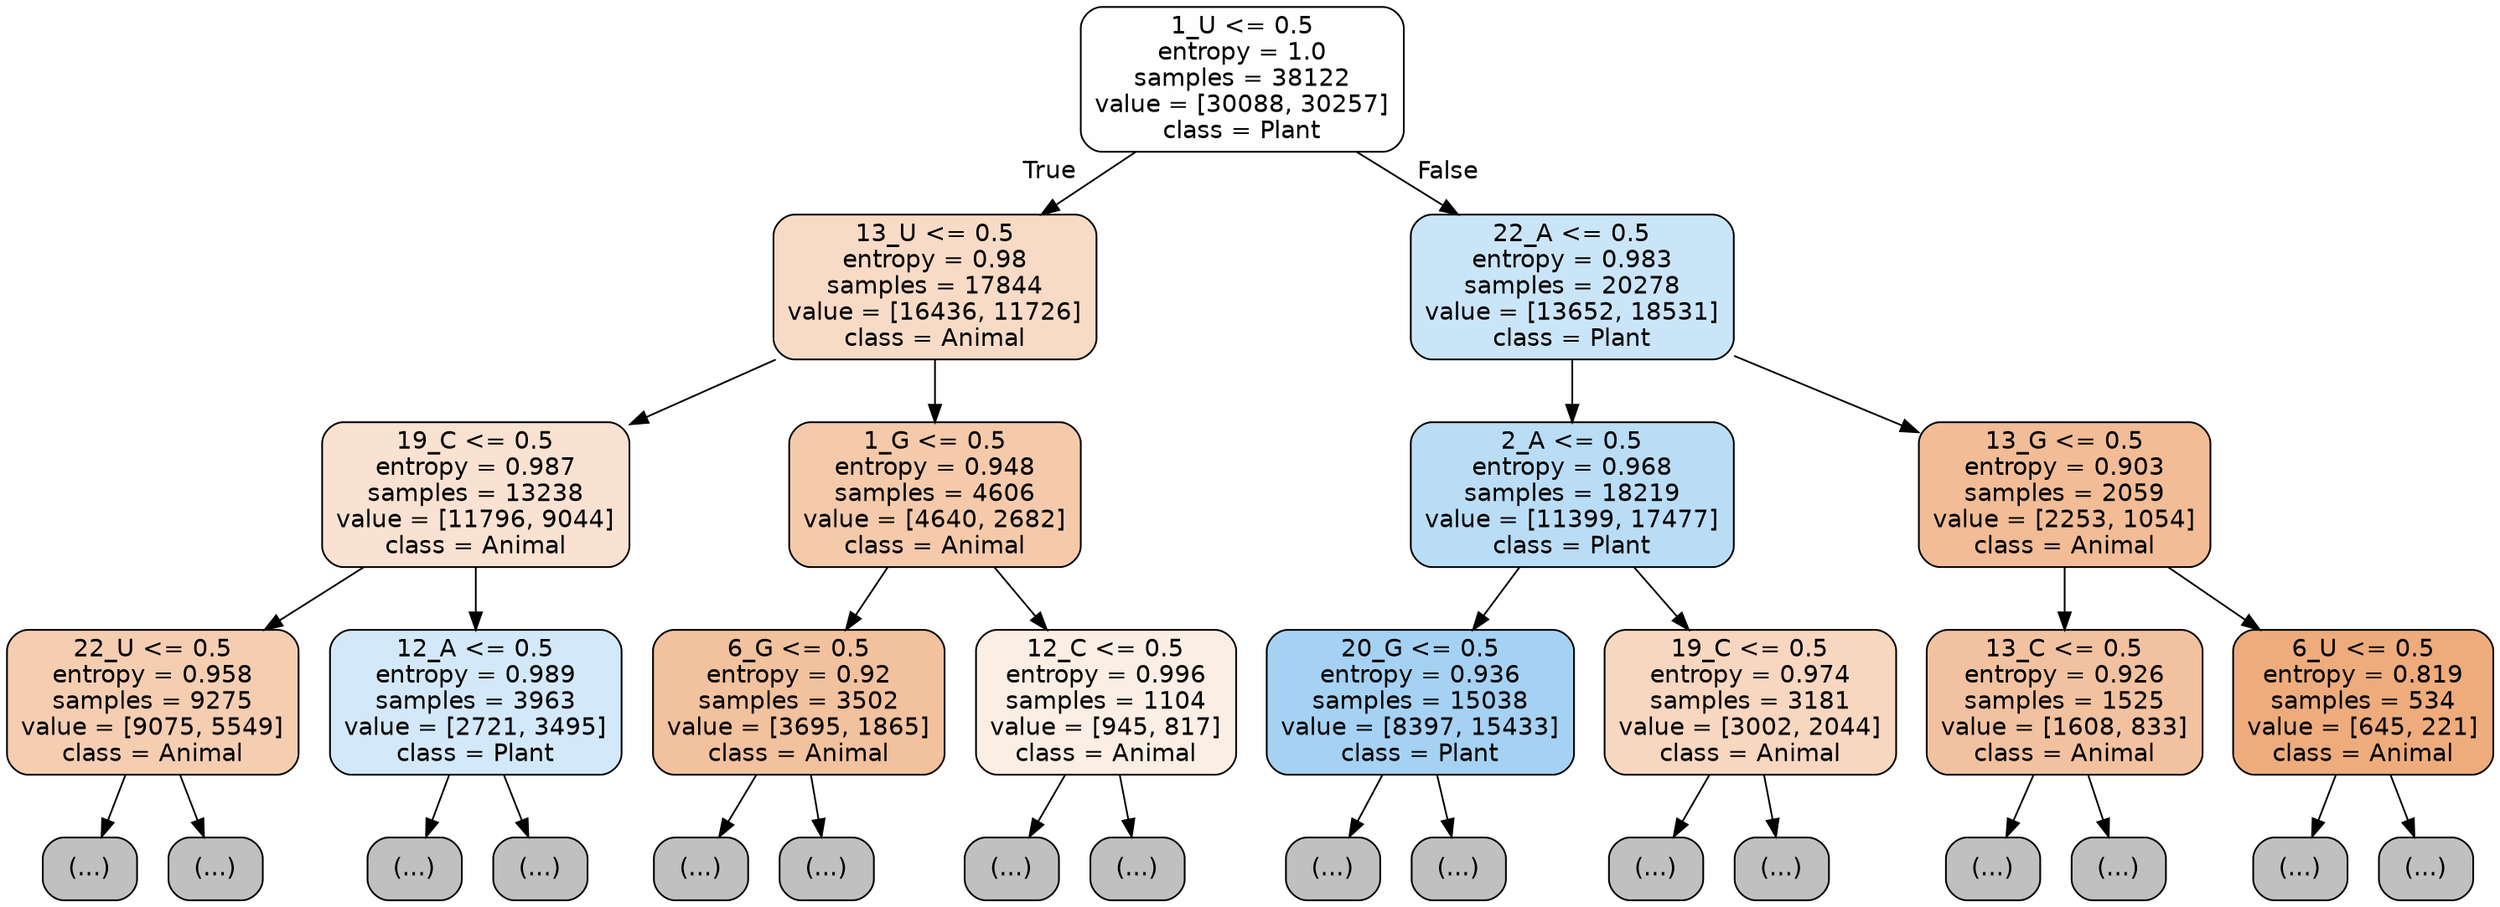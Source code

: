 digraph Tree {
node [shape=box, style="filled, rounded", color="black", fontname="helvetica"] ;
edge [fontname="helvetica"] ;
0 [label="1_U <= 0.5\nentropy = 1.0\nsamples = 38122\nvalue = [30088, 30257]\nclass = Plant", fillcolor="#fefeff"] ;
1 [label="13_U <= 0.5\nentropy = 0.98\nsamples = 17844\nvalue = [16436, 11726]\nclass = Animal", fillcolor="#f8dbc6"] ;
0 -> 1 [labeldistance=2.5, labelangle=45, headlabel="True"] ;
2 [label="19_C <= 0.5\nentropy = 0.987\nsamples = 13238\nvalue = [11796, 9044]\nclass = Animal", fillcolor="#f9e2d1"] ;
1 -> 2 ;
3 [label="22_U <= 0.5\nentropy = 0.958\nsamples = 9275\nvalue = [9075, 5549]\nclass = Animal", fillcolor="#f5ceb2"] ;
2 -> 3 ;
4 [label="(...)", fillcolor="#C0C0C0"] ;
3 -> 4 ;
4533 [label="(...)", fillcolor="#C0C0C0"] ;
3 -> 4533 ;
5074 [label="12_A <= 0.5\nentropy = 0.989\nsamples = 3963\nvalue = [2721, 3495]\nclass = Plant", fillcolor="#d3e9f9"] ;
2 -> 5074 ;
5075 [label="(...)", fillcolor="#C0C0C0"] ;
5074 -> 5075 ;
6392 [label="(...)", fillcolor="#C0C0C0"] ;
5074 -> 6392 ;
6759 [label="1_G <= 0.5\nentropy = 0.948\nsamples = 4606\nvalue = [4640, 2682]\nclass = Animal", fillcolor="#f4caab"] ;
1 -> 6759 ;
6760 [label="6_G <= 0.5\nentropy = 0.92\nsamples = 3502\nvalue = [3695, 1865]\nclass = Animal", fillcolor="#f2c19d"] ;
6759 -> 6760 ;
6761 [label="(...)", fillcolor="#C0C0C0"] ;
6760 -> 6761 ;
8254 [label="(...)", fillcolor="#C0C0C0"] ;
6760 -> 8254 ;
8757 [label="12_C <= 0.5\nentropy = 0.996\nsamples = 1104\nvalue = [945, 817]\nclass = Animal", fillcolor="#fbeee4"] ;
6759 -> 8757 ;
8758 [label="(...)", fillcolor="#C0C0C0"] ;
8757 -> 8758 ;
9255 [label="(...)", fillcolor="#C0C0C0"] ;
8757 -> 9255 ;
9450 [label="22_A <= 0.5\nentropy = 0.983\nsamples = 20278\nvalue = [13652, 18531]\nclass = Plant", fillcolor="#cbe5f8"] ;
0 -> 9450 [labeldistance=2.5, labelangle=-45, headlabel="False"] ;
9451 [label="2_A <= 0.5\nentropy = 0.968\nsamples = 18219\nvalue = [11399, 17477]\nclass = Plant", fillcolor="#baddf6"] ;
9450 -> 9451 ;
9452 [label="20_G <= 0.5\nentropy = 0.936\nsamples = 15038\nvalue = [8397, 15433]\nclass = Plant", fillcolor="#a5d2f3"] ;
9451 -> 9452 ;
9453 [label="(...)", fillcolor="#C0C0C0"] ;
9452 -> 9453 ;
13510 [label="(...)", fillcolor="#C0C0C0"] ;
9452 -> 13510 ;
14747 [label="19_C <= 0.5\nentropy = 0.974\nsamples = 3181\nvalue = [3002, 2044]\nclass = Animal", fillcolor="#f7d7c0"] ;
9451 -> 14747 ;
14748 [label="(...)", fillcolor="#C0C0C0"] ;
14747 -> 14748 ;
15689 [label="(...)", fillcolor="#C0C0C0"] ;
14747 -> 15689 ;
16006 [label="13_G <= 0.5\nentropy = 0.903\nsamples = 2059\nvalue = [2253, 1054]\nclass = Animal", fillcolor="#f1bc96"] ;
9450 -> 16006 ;
16007 [label="13_C <= 0.5\nentropy = 0.926\nsamples = 1525\nvalue = [1608, 833]\nclass = Animal", fillcolor="#f2c2a0"] ;
16006 -> 16007 ;
16008 [label="(...)", fillcolor="#C0C0C0"] ;
16007 -> 16008 ;
16453 [label="(...)", fillcolor="#C0C0C0"] ;
16007 -> 16453 ;
16618 [label="6_U <= 0.5\nentropy = 0.819\nsamples = 534\nvalue = [645, 221]\nclass = Animal", fillcolor="#eeac7d"] ;
16006 -> 16618 ;
16619 [label="(...)", fillcolor="#C0C0C0"] ;
16618 -> 16619 ;
16788 [label="(...)", fillcolor="#C0C0C0"] ;
16618 -> 16788 ;
}
